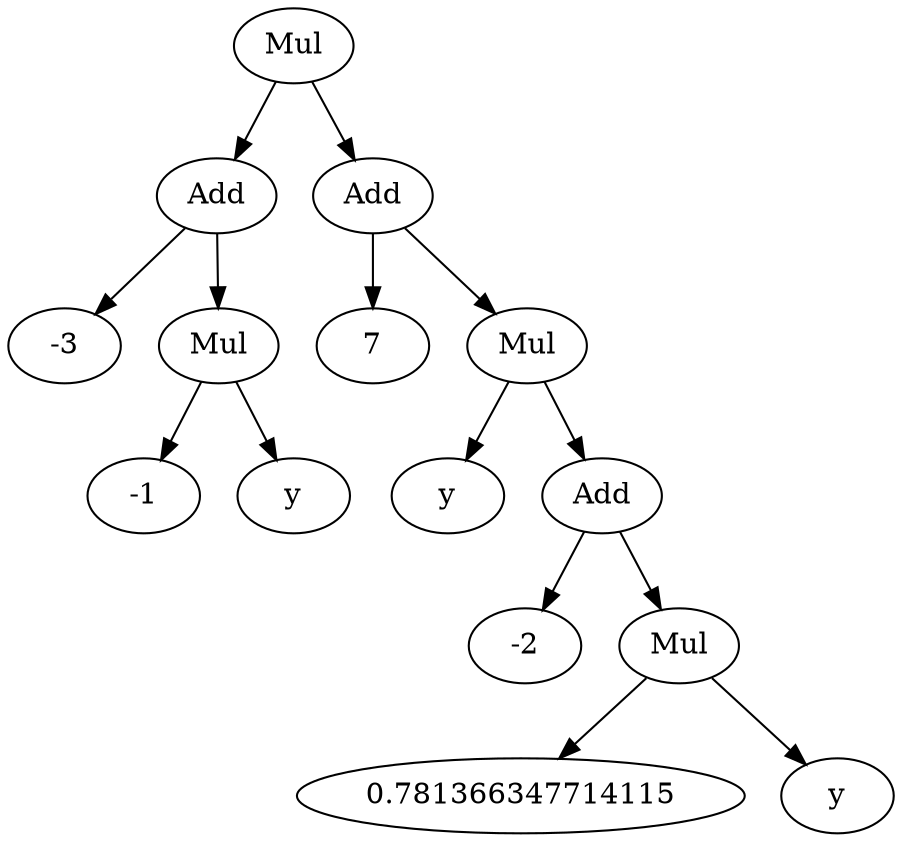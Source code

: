 digraph{

# Graph style
"ordering"="out"
"rankdir"="TD"

#########
# Nodes #
#########

"Mul(Add(Integer(-3), Mul(Integer(-1), Symbol('y'))), Add(Integer(7), Mul(Symbol('y'), Add(Integer(-2), Mul(Float('0.78136634771411495', precision=53), Symbol('y'))))))_()" ["color"="black", "label"="Mul", "shape"="ellipse"];
"Add(Integer(-3), Mul(Integer(-1), Symbol('y')))_(0,)" ["color"="black", "label"="Add", "shape"="ellipse"];
"Integer(-3)_(0, 0)" ["color"="black", "label"="-3", "shape"="ellipse"];
"Mul(Integer(-1), Symbol('y'))_(0, 1)" ["color"="black", "label"="Mul", "shape"="ellipse"];
"Integer(-1)_(0, 1, 0)" ["color"="black", "label"="-1", "shape"="ellipse"];
"Symbol('y')_(0, 1, 1)" ["color"="black", "label"="y", "shape"="ellipse"];
"Add(Integer(7), Mul(Symbol('y'), Add(Integer(-2), Mul(Float('0.78136634771411495', precision=53), Symbol('y')))))_(1,)" ["color"="black", "label"="Add", "shape"="ellipse"];
"Integer(7)_(1, 0)" ["color"="black", "label"="7", "shape"="ellipse"];
"Mul(Symbol('y'), Add(Integer(-2), Mul(Float('0.78136634771411495', precision=53), Symbol('y'))))_(1, 1)" ["color"="black", "label"="Mul", "shape"="ellipse"];
"Symbol('y')_(1, 1, 0)" ["color"="black", "label"="y", "shape"="ellipse"];
"Add(Integer(-2), Mul(Float('0.78136634771411495', precision=53), Symbol('y')))_(1, 1, 1)" ["color"="black", "label"="Add", "shape"="ellipse"];
"Integer(-2)_(1, 1, 1, 0)" ["color"="black", "label"="-2", "shape"="ellipse"];
"Mul(Float('0.78136634771411495', precision=53), Symbol('y'))_(1, 1, 1, 1)" ["color"="black", "label"="Mul", "shape"="ellipse"];
"Float('0.78136634771411495', precision=53)_(1, 1, 1, 1, 0)" ["color"="black", "label"="0.781366347714115", "shape"="ellipse"];
"Symbol('y')_(1, 1, 1, 1, 1)" ["color"="black", "label"="y", "shape"="ellipse"];

#########
# Edges #
#########

"Mul(Add(Integer(-3), Mul(Integer(-1), Symbol('y'))), Add(Integer(7), Mul(Symbol('y'), Add(Integer(-2), Mul(Float('0.78136634771411495', precision=53), Symbol('y'))))))_()" -> "Add(Integer(-3), Mul(Integer(-1), Symbol('y')))_(0,)";
"Mul(Add(Integer(-3), Mul(Integer(-1), Symbol('y'))), Add(Integer(7), Mul(Symbol('y'), Add(Integer(-2), Mul(Float('0.78136634771411495', precision=53), Symbol('y'))))))_()" -> "Add(Integer(7), Mul(Symbol('y'), Add(Integer(-2), Mul(Float('0.78136634771411495', precision=53), Symbol('y')))))_(1,)";
"Add(Integer(-3), Mul(Integer(-1), Symbol('y')))_(0,)" -> "Integer(-3)_(0, 0)";
"Add(Integer(-3), Mul(Integer(-1), Symbol('y')))_(0,)" -> "Mul(Integer(-1), Symbol('y'))_(0, 1)";
"Mul(Integer(-1), Symbol('y'))_(0, 1)" -> "Integer(-1)_(0, 1, 0)";
"Mul(Integer(-1), Symbol('y'))_(0, 1)" -> "Symbol('y')_(0, 1, 1)";
"Add(Integer(7), Mul(Symbol('y'), Add(Integer(-2), Mul(Float('0.78136634771411495', precision=53), Symbol('y')))))_(1,)" -> "Integer(7)_(1, 0)";
"Add(Integer(7), Mul(Symbol('y'), Add(Integer(-2), Mul(Float('0.78136634771411495', precision=53), Symbol('y')))))_(1,)" -> "Mul(Symbol('y'), Add(Integer(-2), Mul(Float('0.78136634771411495', precision=53), Symbol('y'))))_(1, 1)";
"Mul(Symbol('y'), Add(Integer(-2), Mul(Float('0.78136634771411495', precision=53), Symbol('y'))))_(1, 1)" -> "Symbol('y')_(1, 1, 0)";
"Mul(Symbol('y'), Add(Integer(-2), Mul(Float('0.78136634771411495', precision=53), Symbol('y'))))_(1, 1)" -> "Add(Integer(-2), Mul(Float('0.78136634771411495', precision=53), Symbol('y')))_(1, 1, 1)";
"Add(Integer(-2), Mul(Float('0.78136634771411495', precision=53), Symbol('y')))_(1, 1, 1)" -> "Integer(-2)_(1, 1, 1, 0)";
"Add(Integer(-2), Mul(Float('0.78136634771411495', precision=53), Symbol('y')))_(1, 1, 1)" -> "Mul(Float('0.78136634771411495', precision=53), Symbol('y'))_(1, 1, 1, 1)";
"Mul(Float('0.78136634771411495', precision=53), Symbol('y'))_(1, 1, 1, 1)" -> "Float('0.78136634771411495', precision=53)_(1, 1, 1, 1, 0)";
"Mul(Float('0.78136634771411495', precision=53), Symbol('y'))_(1, 1, 1, 1)" -> "Symbol('y')_(1, 1, 1, 1, 1)";
}
